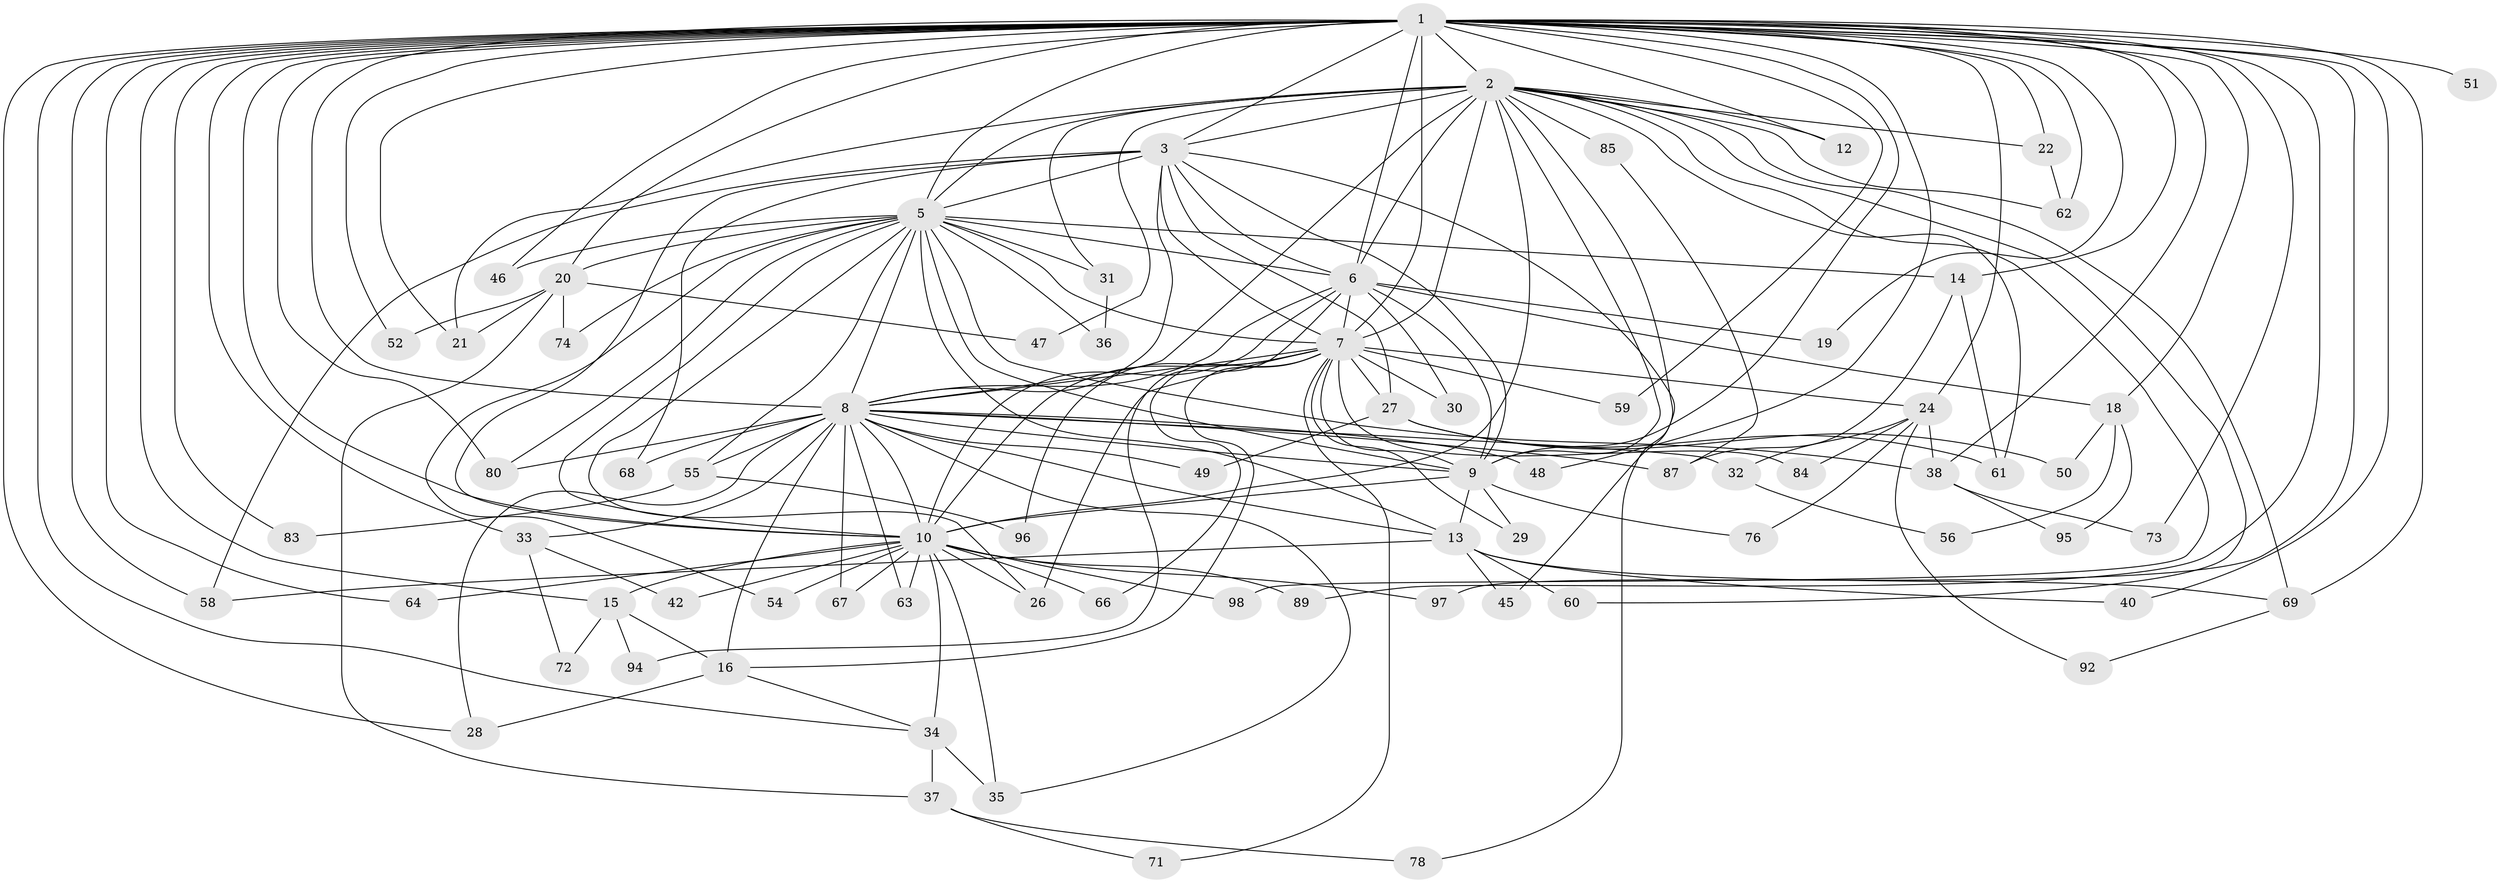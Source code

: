 // original degree distribution, {21: 0.04081632653061224, 14: 0.01020408163265306, 29: 0.01020408163265306, 24: 0.02040816326530612, 15: 0.01020408163265306, 13: 0.01020408163265306, 2: 0.5816326530612245, 7: 0.02040816326530612, 5: 0.061224489795918366, 4: 0.07142857142857142, 3: 0.15306122448979592, 8: 0.01020408163265306}
// Generated by graph-tools (version 1.1) at 2025/41/03/06/25 10:41:39]
// undirected, 75 vertices, 180 edges
graph export_dot {
graph [start="1"]
  node [color=gray90,style=filled];
  1 [super="+4"];
  2 [super="+23"];
  3 [super="+11"];
  5 [super="+82"];
  6 [super="+43"];
  7 [super="+77"];
  8 [super="+57"];
  9 [super="+17"];
  10 [super="+44"];
  12;
  13 [super="+75"];
  14 [super="+88"];
  15;
  16 [super="+41"];
  18;
  19;
  20 [super="+25"];
  21;
  22 [super="+79"];
  24 [super="+39"];
  26;
  27 [super="+70"];
  28;
  29;
  30;
  31;
  32;
  33;
  34 [super="+65"];
  35 [super="+90"];
  36;
  37;
  38 [super="+53"];
  40;
  42;
  45;
  46;
  47;
  48;
  49;
  50;
  51;
  52;
  54;
  55;
  56;
  58 [super="+86"];
  59;
  60;
  61;
  62;
  63;
  64;
  66;
  67;
  68;
  69 [super="+81"];
  71;
  72;
  73;
  74;
  76;
  78;
  80 [super="+93"];
  83;
  84;
  85;
  87 [super="+91"];
  89;
  92;
  94;
  95;
  96;
  97;
  98;
  1 -- 2 [weight=2];
  1 -- 3 [weight=2];
  1 -- 5 [weight=2];
  1 -- 6 [weight=3];
  1 -- 7 [weight=2];
  1 -- 8 [weight=2];
  1 -- 9 [weight=3];
  1 -- 10 [weight=2];
  1 -- 14 [weight=2];
  1 -- 15;
  1 -- 19;
  1 -- 33;
  1 -- 46;
  1 -- 51 [weight=2];
  1 -- 64;
  1 -- 73;
  1 -- 80;
  1 -- 89;
  1 -- 97;
  1 -- 69;
  1 -- 12;
  1 -- 18;
  1 -- 83;
  1 -- 20;
  1 -- 21;
  1 -- 22;
  1 -- 24;
  1 -- 28;
  1 -- 34;
  1 -- 38;
  1 -- 40;
  1 -- 48;
  1 -- 52;
  1 -- 58;
  1 -- 59;
  1 -- 62;
  2 -- 3;
  2 -- 5 [weight=2];
  2 -- 6;
  2 -- 7;
  2 -- 8;
  2 -- 9;
  2 -- 10;
  2 -- 12;
  2 -- 21;
  2 -- 22;
  2 -- 31;
  2 -- 45;
  2 -- 47;
  2 -- 61;
  2 -- 62;
  2 -- 69;
  2 -- 85 [weight=2];
  2 -- 98;
  2 -- 60;
  3 -- 5 [weight=2];
  3 -- 6;
  3 -- 7;
  3 -- 8;
  3 -- 9;
  3 -- 10;
  3 -- 27;
  3 -- 58;
  3 -- 68;
  3 -- 78;
  5 -- 6;
  5 -- 7;
  5 -- 8;
  5 -- 9;
  5 -- 10 [weight=2];
  5 -- 14;
  5 -- 20;
  5 -- 31;
  5 -- 36;
  5 -- 46;
  5 -- 54;
  5 -- 55;
  5 -- 74;
  5 -- 13;
  5 -- 80;
  5 -- 38;
  5 -- 26;
  6 -- 7;
  6 -- 8 [weight=2];
  6 -- 9;
  6 -- 10;
  6 -- 18;
  6 -- 19;
  6 -- 30;
  6 -- 94;
  7 -- 8;
  7 -- 9;
  7 -- 10;
  7 -- 24 [weight=2];
  7 -- 26;
  7 -- 27;
  7 -- 29;
  7 -- 30;
  7 -- 59;
  7 -- 66;
  7 -- 71;
  7 -- 84;
  7 -- 96;
  7 -- 16;
  8 -- 9;
  8 -- 10;
  8 -- 13;
  8 -- 16;
  8 -- 28;
  8 -- 32;
  8 -- 33;
  8 -- 35;
  8 -- 48;
  8 -- 49;
  8 -- 55;
  8 -- 63;
  8 -- 67;
  8 -- 68;
  8 -- 80;
  8 -- 87;
  9 -- 10;
  9 -- 13;
  9 -- 29;
  9 -- 76;
  10 -- 15;
  10 -- 26;
  10 -- 34;
  10 -- 35;
  10 -- 42;
  10 -- 54;
  10 -- 64;
  10 -- 66;
  10 -- 89;
  10 -- 97;
  10 -- 98;
  10 -- 67;
  10 -- 63;
  13 -- 40;
  13 -- 45;
  13 -- 60;
  13 -- 69;
  13 -- 58;
  14 -- 61;
  14 -- 87;
  15 -- 16;
  15 -- 72;
  15 -- 94;
  16 -- 28;
  16 -- 34;
  18 -- 50;
  18 -- 56;
  18 -- 95;
  20 -- 37;
  20 -- 47;
  20 -- 52;
  20 -- 74;
  20 -- 21;
  22 -- 62;
  24 -- 32;
  24 -- 38;
  24 -- 76;
  24 -- 84;
  24 -- 92;
  27 -- 49;
  27 -- 50;
  27 -- 61;
  31 -- 36;
  32 -- 56;
  33 -- 42;
  33 -- 72;
  34 -- 37;
  34 -- 35;
  37 -- 71;
  37 -- 78;
  38 -- 73;
  38 -- 95;
  55 -- 83;
  55 -- 96;
  69 -- 92;
  85 -- 87;
}
